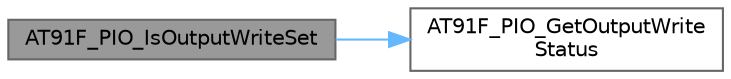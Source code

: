 digraph "AT91F_PIO_IsOutputWriteSet"
{
 // LATEX_PDF_SIZE
  bgcolor="transparent";
  edge [fontname=Helvetica,fontsize=10,labelfontname=Helvetica,labelfontsize=10];
  node [fontname=Helvetica,fontsize=10,shape=box,height=0.2,width=0.4];
  rankdir="LR";
  Node1 [id="Node000001",label="AT91F_PIO_IsOutputWriteSet",height=0.2,width=0.4,color="gray40", fillcolor="grey60", style="filled", fontcolor="black",tooltip="Test if PIO OutputWrite is Set."];
  Node1 -> Node2 [id="edge2_Node000001_Node000002",color="steelblue1",style="solid",tooltip=" "];
  Node2 [id="Node000002",label="AT91F_PIO_GetOutputWrite\lStatus",height=0.2,width=0.4,color="grey40", fillcolor="white", style="filled",URL="$lib___a_t91_s_a_m7_x128_8h.html#af578d0e11b7f5e0c070e6eaffacd0164",tooltip="Return PIO Output Write Status."];
}
